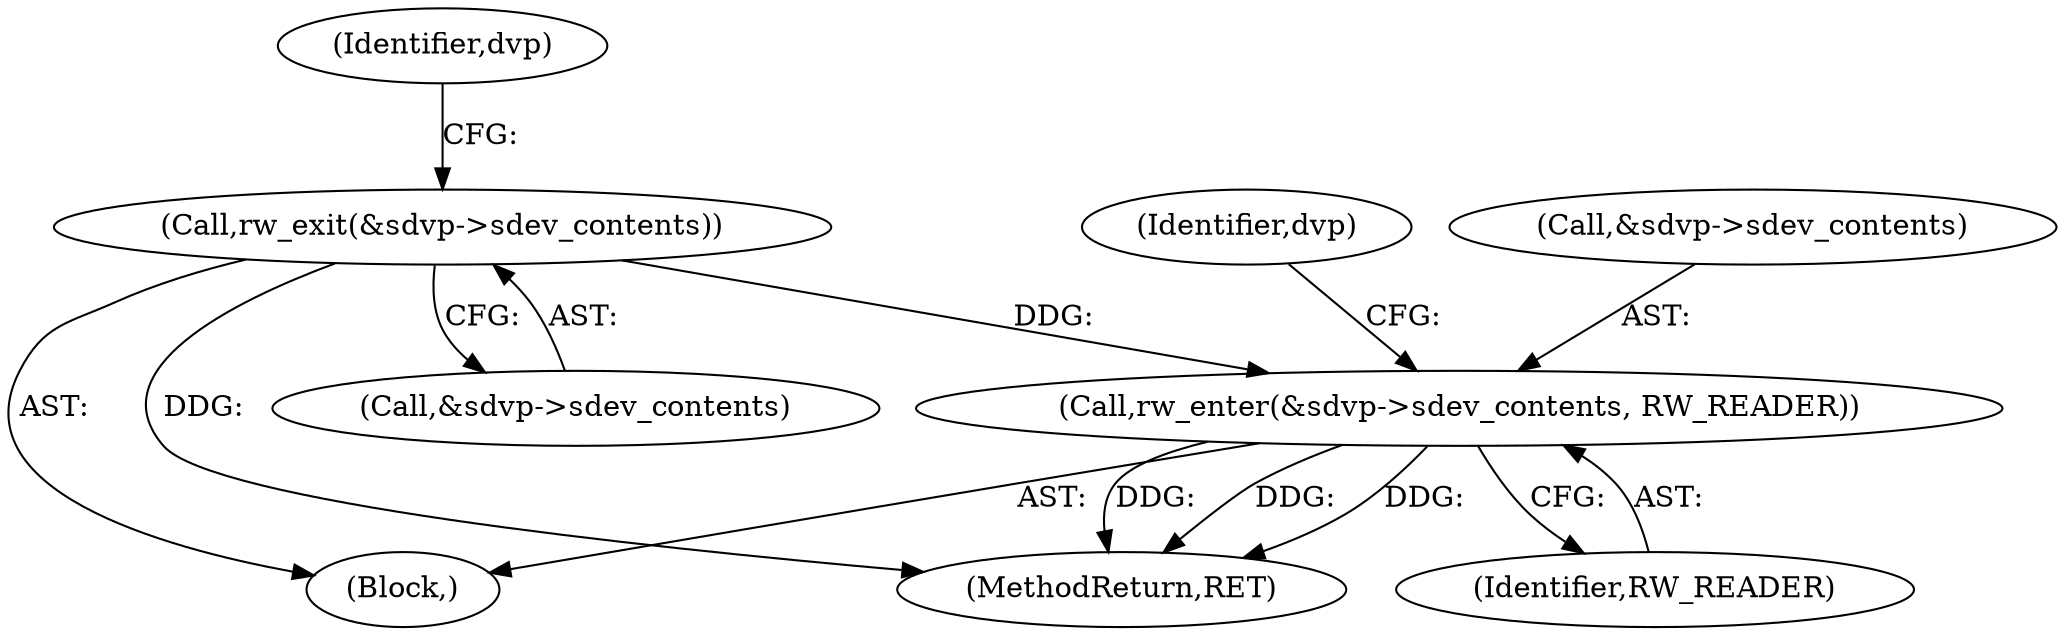 digraph "0_illumos-gate_d65686849024838243515b5c40ae2c479460b4b5@pointer" {
"1000243" [label="(Call,rw_enter(&sdvp->sdev_contents, RW_READER))"];
"1000234" [label="(Call,rw_exit(&sdvp->sdev_contents))"];
"1000107" [label="(Block,)"];
"1000243" [label="(Call,rw_enter(&sdvp->sdev_contents, RW_READER))"];
"1000240" [label="(Identifier,dvp)"];
"1000235" [label="(Call,&sdvp->sdev_contents)"];
"1000234" [label="(Call,rw_exit(&sdvp->sdev_contents))"];
"1000256" [label="(MethodReturn,RET)"];
"1000248" [label="(Identifier,RW_READER)"];
"1000244" [label="(Call,&sdvp->sdev_contents)"];
"1000251" [label="(Identifier,dvp)"];
"1000243" -> "1000107"  [label="AST: "];
"1000243" -> "1000248"  [label="CFG: "];
"1000244" -> "1000243"  [label="AST: "];
"1000248" -> "1000243"  [label="AST: "];
"1000251" -> "1000243"  [label="CFG: "];
"1000243" -> "1000256"  [label="DDG: "];
"1000243" -> "1000256"  [label="DDG: "];
"1000243" -> "1000256"  [label="DDG: "];
"1000234" -> "1000243"  [label="DDG: "];
"1000234" -> "1000107"  [label="AST: "];
"1000234" -> "1000235"  [label="CFG: "];
"1000235" -> "1000234"  [label="AST: "];
"1000240" -> "1000234"  [label="CFG: "];
"1000234" -> "1000256"  [label="DDG: "];
}
